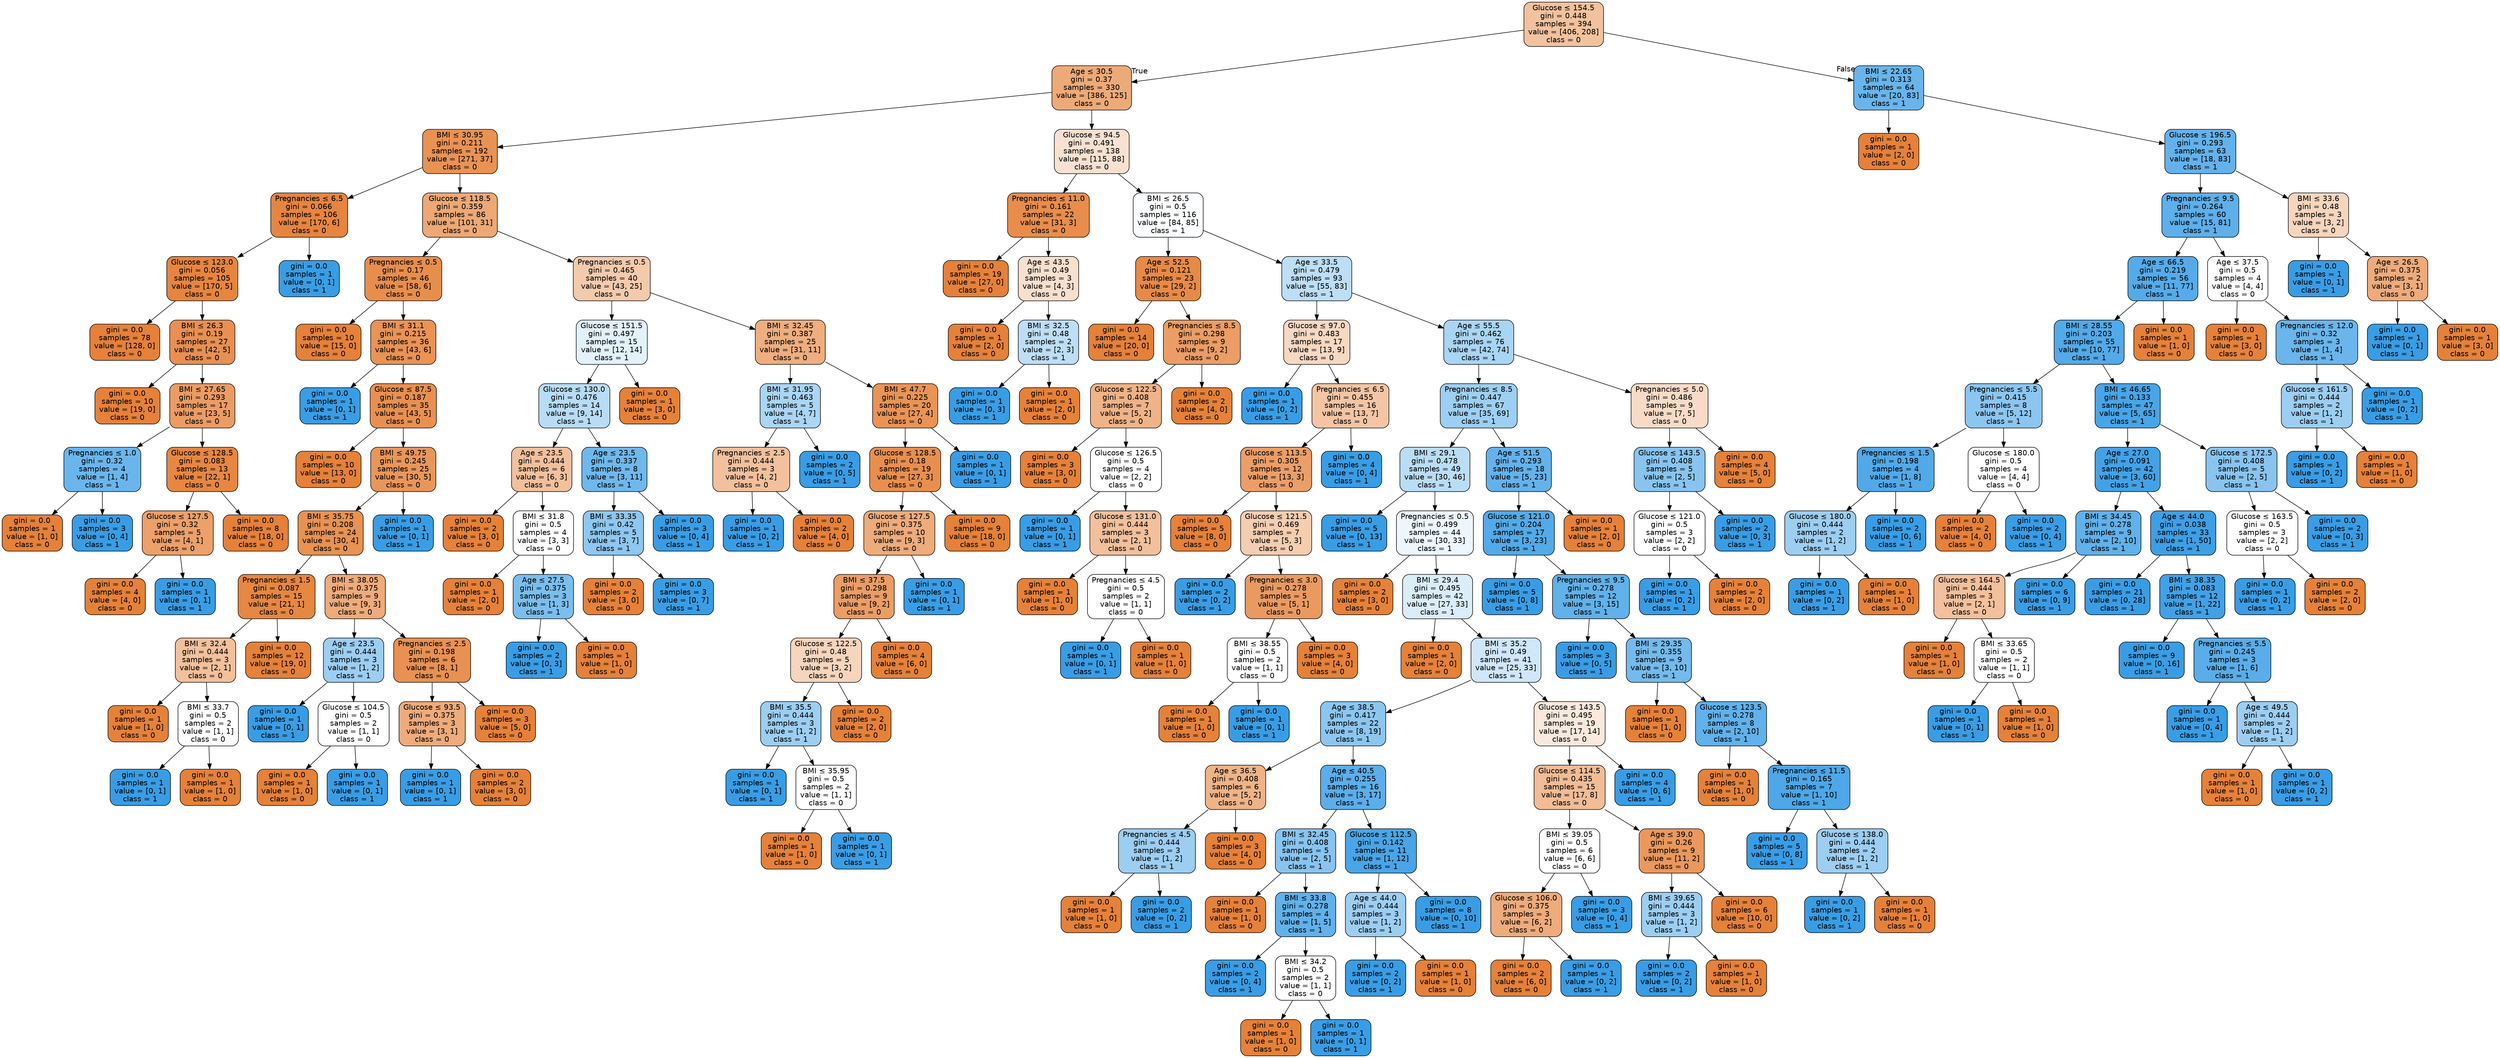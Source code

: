 digraph Tree {
node [shape=box, style="filled, rounded", color="black", fontname="helvetica"] ;
edge [fontname="helvetica"] ;
0 [label=<Glucose &le; 154.5<br/>gini = 0.448<br/>samples = 394<br/>value = [406, 208]<br/>class = 0>, fillcolor="#f2c29e"] ;
1 [label=<Age &le; 30.5<br/>gini = 0.37<br/>samples = 330<br/>value = [386, 125]<br/>class = 0>, fillcolor="#edaa79"] ;
0 -> 1 [labeldistance=2.5, labelangle=45, headlabel="True"] ;
2 [label=<BMI &le; 30.95<br/>gini = 0.211<br/>samples = 192<br/>value = [271, 37]<br/>class = 0>, fillcolor="#e99254"] ;
1 -> 2 ;
3 [label=<Pregnancies &le; 6.5<br/>gini = 0.066<br/>samples = 106<br/>value = [170, 6]<br/>class = 0>, fillcolor="#e68540"] ;
2 -> 3 ;
4 [label=<Glucose &le; 123.0<br/>gini = 0.056<br/>samples = 105<br/>value = [170, 5]<br/>class = 0>, fillcolor="#e6853f"] ;
3 -> 4 ;
5 [label=<gini = 0.0<br/>samples = 78<br/>value = [128, 0]<br/>class = 0>, fillcolor="#e58139"] ;
4 -> 5 ;
6 [label=<BMI &le; 26.3<br/>gini = 0.19<br/>samples = 27<br/>value = [42, 5]<br/>class = 0>, fillcolor="#e89051"] ;
4 -> 6 ;
7 [label=<gini = 0.0<br/>samples = 10<br/>value = [19, 0]<br/>class = 0>, fillcolor="#e58139"] ;
6 -> 7 ;
8 [label=<BMI &le; 27.65<br/>gini = 0.293<br/>samples = 17<br/>value = [23, 5]<br/>class = 0>, fillcolor="#eb9c64"] ;
6 -> 8 ;
9 [label=<Pregnancies &le; 1.0<br/>gini = 0.32<br/>samples = 4<br/>value = [1, 4]<br/>class = 1>, fillcolor="#6ab6ec"] ;
8 -> 9 ;
10 [label=<gini = 0.0<br/>samples = 1<br/>value = [1, 0]<br/>class = 0>, fillcolor="#e58139"] ;
9 -> 10 ;
11 [label=<gini = 0.0<br/>samples = 3<br/>value = [0, 4]<br/>class = 1>, fillcolor="#399de5"] ;
9 -> 11 ;
12 [label=<Glucose &le; 128.5<br/>gini = 0.083<br/>samples = 13<br/>value = [22, 1]<br/>class = 0>, fillcolor="#e68742"] ;
8 -> 12 ;
13 [label=<Glucose &le; 127.5<br/>gini = 0.32<br/>samples = 5<br/>value = [4, 1]<br/>class = 0>, fillcolor="#eca06a"] ;
12 -> 13 ;
14 [label=<gini = 0.0<br/>samples = 4<br/>value = [4, 0]<br/>class = 0>, fillcolor="#e58139"] ;
13 -> 14 ;
15 [label=<gini = 0.0<br/>samples = 1<br/>value = [0, 1]<br/>class = 1>, fillcolor="#399de5"] ;
13 -> 15 ;
16 [label=<gini = 0.0<br/>samples = 8<br/>value = [18, 0]<br/>class = 0>, fillcolor="#e58139"] ;
12 -> 16 ;
17 [label=<gini = 0.0<br/>samples = 1<br/>value = [0, 1]<br/>class = 1>, fillcolor="#399de5"] ;
3 -> 17 ;
18 [label=<Glucose &le; 118.5<br/>gini = 0.359<br/>samples = 86<br/>value = [101, 31]<br/>class = 0>, fillcolor="#eda876"] ;
2 -> 18 ;
19 [label=<Pregnancies &le; 0.5<br/>gini = 0.17<br/>samples = 46<br/>value = [58, 6]<br/>class = 0>, fillcolor="#e88e4d"] ;
18 -> 19 ;
20 [label=<gini = 0.0<br/>samples = 10<br/>value = [15, 0]<br/>class = 0>, fillcolor="#e58139"] ;
19 -> 20 ;
21 [label=<BMI &le; 31.1<br/>gini = 0.215<br/>samples = 36<br/>value = [43, 6]<br/>class = 0>, fillcolor="#e99355"] ;
19 -> 21 ;
22 [label=<gini = 0.0<br/>samples = 1<br/>value = [0, 1]<br/>class = 1>, fillcolor="#399de5"] ;
21 -> 22 ;
23 [label=<Glucose &le; 87.5<br/>gini = 0.187<br/>samples = 35<br/>value = [43, 5]<br/>class = 0>, fillcolor="#e89050"] ;
21 -> 23 ;
24 [label=<gini = 0.0<br/>samples = 10<br/>value = [13, 0]<br/>class = 0>, fillcolor="#e58139"] ;
23 -> 24 ;
25 [label=<BMI &le; 49.75<br/>gini = 0.245<br/>samples = 25<br/>value = [30, 5]<br/>class = 0>, fillcolor="#e9965a"] ;
23 -> 25 ;
26 [label=<BMI &le; 35.75<br/>gini = 0.208<br/>samples = 24<br/>value = [30, 4]<br/>class = 0>, fillcolor="#e89253"] ;
25 -> 26 ;
27 [label=<Pregnancies &le; 1.5<br/>gini = 0.087<br/>samples = 15<br/>value = [21, 1]<br/>class = 0>, fillcolor="#e68742"] ;
26 -> 27 ;
28 [label=<BMI &le; 32.4<br/>gini = 0.444<br/>samples = 3<br/>value = [2, 1]<br/>class = 0>, fillcolor="#f2c09c"] ;
27 -> 28 ;
29 [label=<gini = 0.0<br/>samples = 1<br/>value = [1, 0]<br/>class = 0>, fillcolor="#e58139"] ;
28 -> 29 ;
30 [label=<BMI &le; 33.7<br/>gini = 0.5<br/>samples = 2<br/>value = [1, 1]<br/>class = 0>, fillcolor="#ffffff"] ;
28 -> 30 ;
31 [label=<gini = 0.0<br/>samples = 1<br/>value = [0, 1]<br/>class = 1>, fillcolor="#399de5"] ;
30 -> 31 ;
32 [label=<gini = 0.0<br/>samples = 1<br/>value = [1, 0]<br/>class = 0>, fillcolor="#e58139"] ;
30 -> 32 ;
33 [label=<gini = 0.0<br/>samples = 12<br/>value = [19, 0]<br/>class = 0>, fillcolor="#e58139"] ;
27 -> 33 ;
34 [label=<BMI &le; 38.05<br/>gini = 0.375<br/>samples = 9<br/>value = [9, 3]<br/>class = 0>, fillcolor="#eeab7b"] ;
26 -> 34 ;
35 [label=<Age &le; 23.5<br/>gini = 0.444<br/>samples = 3<br/>value = [1, 2]<br/>class = 1>, fillcolor="#9ccef2"] ;
34 -> 35 ;
36 [label=<gini = 0.0<br/>samples = 1<br/>value = [0, 1]<br/>class = 1>, fillcolor="#399de5"] ;
35 -> 36 ;
37 [label=<Glucose &le; 104.5<br/>gini = 0.5<br/>samples = 2<br/>value = [1, 1]<br/>class = 0>, fillcolor="#ffffff"] ;
35 -> 37 ;
38 [label=<gini = 0.0<br/>samples = 1<br/>value = [1, 0]<br/>class = 0>, fillcolor="#e58139"] ;
37 -> 38 ;
39 [label=<gini = 0.0<br/>samples = 1<br/>value = [0, 1]<br/>class = 1>, fillcolor="#399de5"] ;
37 -> 39 ;
40 [label=<Pregnancies &le; 2.5<br/>gini = 0.198<br/>samples = 6<br/>value = [8, 1]<br/>class = 0>, fillcolor="#e89152"] ;
34 -> 40 ;
41 [label=<Glucose &le; 93.5<br/>gini = 0.375<br/>samples = 3<br/>value = [3, 1]<br/>class = 0>, fillcolor="#eeab7b"] ;
40 -> 41 ;
42 [label=<gini = 0.0<br/>samples = 1<br/>value = [0, 1]<br/>class = 1>, fillcolor="#399de5"] ;
41 -> 42 ;
43 [label=<gini = 0.0<br/>samples = 2<br/>value = [3, 0]<br/>class = 0>, fillcolor="#e58139"] ;
41 -> 43 ;
44 [label=<gini = 0.0<br/>samples = 3<br/>value = [5, 0]<br/>class = 0>, fillcolor="#e58139"] ;
40 -> 44 ;
45 [label=<gini = 0.0<br/>samples = 1<br/>value = [0, 1]<br/>class = 1>, fillcolor="#399de5"] ;
25 -> 45 ;
46 [label=<Pregnancies &le; 0.5<br/>gini = 0.465<br/>samples = 40<br/>value = [43, 25]<br/>class = 0>, fillcolor="#f4caac"] ;
18 -> 46 ;
47 [label=<Glucose &le; 151.5<br/>gini = 0.497<br/>samples = 15<br/>value = [12, 14]<br/>class = 1>, fillcolor="#e3f1fb"] ;
46 -> 47 ;
48 [label=<Glucose &le; 130.0<br/>gini = 0.476<br/>samples = 14<br/>value = [9, 14]<br/>class = 1>, fillcolor="#b8dcf6"] ;
47 -> 48 ;
49 [label=<Age &le; 23.5<br/>gini = 0.444<br/>samples = 6<br/>value = [6, 3]<br/>class = 0>, fillcolor="#f2c09c"] ;
48 -> 49 ;
50 [label=<gini = 0.0<br/>samples = 2<br/>value = [3, 0]<br/>class = 0>, fillcolor="#e58139"] ;
49 -> 50 ;
51 [label=<BMI &le; 31.8<br/>gini = 0.5<br/>samples = 4<br/>value = [3, 3]<br/>class = 0>, fillcolor="#ffffff"] ;
49 -> 51 ;
52 [label=<gini = 0.0<br/>samples = 1<br/>value = [2, 0]<br/>class = 0>, fillcolor="#e58139"] ;
51 -> 52 ;
53 [label=<Age &le; 27.5<br/>gini = 0.375<br/>samples = 3<br/>value = [1, 3]<br/>class = 1>, fillcolor="#7bbeee"] ;
51 -> 53 ;
54 [label=<gini = 0.0<br/>samples = 2<br/>value = [0, 3]<br/>class = 1>, fillcolor="#399de5"] ;
53 -> 54 ;
55 [label=<gini = 0.0<br/>samples = 1<br/>value = [1, 0]<br/>class = 0>, fillcolor="#e58139"] ;
53 -> 55 ;
56 [label=<Age &le; 23.5<br/>gini = 0.337<br/>samples = 8<br/>value = [3, 11]<br/>class = 1>, fillcolor="#6fb8ec"] ;
48 -> 56 ;
57 [label=<BMI &le; 33.35<br/>gini = 0.42<br/>samples = 5<br/>value = [3, 7]<br/>class = 1>, fillcolor="#8ec7f0"] ;
56 -> 57 ;
58 [label=<gini = 0.0<br/>samples = 2<br/>value = [3, 0]<br/>class = 0>, fillcolor="#e58139"] ;
57 -> 58 ;
59 [label=<gini = 0.0<br/>samples = 3<br/>value = [0, 7]<br/>class = 1>, fillcolor="#399de5"] ;
57 -> 59 ;
60 [label=<gini = 0.0<br/>samples = 3<br/>value = [0, 4]<br/>class = 1>, fillcolor="#399de5"] ;
56 -> 60 ;
61 [label=<gini = 0.0<br/>samples = 1<br/>value = [3, 0]<br/>class = 0>, fillcolor="#e58139"] ;
47 -> 61 ;
62 [label=<BMI &le; 32.45<br/>gini = 0.387<br/>samples = 25<br/>value = [31, 11]<br/>class = 0>, fillcolor="#eeae7f"] ;
46 -> 62 ;
63 [label=<BMI &le; 31.95<br/>gini = 0.463<br/>samples = 5<br/>value = [4, 7]<br/>class = 1>, fillcolor="#aad5f4"] ;
62 -> 63 ;
64 [label=<Pregnancies &le; 2.5<br/>gini = 0.444<br/>samples = 3<br/>value = [4, 2]<br/>class = 0>, fillcolor="#f2c09c"] ;
63 -> 64 ;
65 [label=<gini = 0.0<br/>samples = 1<br/>value = [0, 2]<br/>class = 1>, fillcolor="#399de5"] ;
64 -> 65 ;
66 [label=<gini = 0.0<br/>samples = 2<br/>value = [4, 0]<br/>class = 0>, fillcolor="#e58139"] ;
64 -> 66 ;
67 [label=<gini = 0.0<br/>samples = 2<br/>value = [0, 5]<br/>class = 1>, fillcolor="#399de5"] ;
63 -> 67 ;
68 [label=<BMI &le; 47.7<br/>gini = 0.225<br/>samples = 20<br/>value = [27, 4]<br/>class = 0>, fillcolor="#e99456"] ;
62 -> 68 ;
69 [label=<Glucose &le; 128.5<br/>gini = 0.18<br/>samples = 19<br/>value = [27, 3]<br/>class = 0>, fillcolor="#e88f4f"] ;
68 -> 69 ;
70 [label=<Glucose &le; 127.5<br/>gini = 0.375<br/>samples = 10<br/>value = [9, 3]<br/>class = 0>, fillcolor="#eeab7b"] ;
69 -> 70 ;
71 [label=<BMI &le; 37.5<br/>gini = 0.298<br/>samples = 9<br/>value = [9, 2]<br/>class = 0>, fillcolor="#eb9d65"] ;
70 -> 71 ;
72 [label=<Glucose &le; 122.5<br/>gini = 0.48<br/>samples = 5<br/>value = [3, 2]<br/>class = 0>, fillcolor="#f6d5bd"] ;
71 -> 72 ;
73 [label=<BMI &le; 35.5<br/>gini = 0.444<br/>samples = 3<br/>value = [1, 2]<br/>class = 1>, fillcolor="#9ccef2"] ;
72 -> 73 ;
74 [label=<gini = 0.0<br/>samples = 1<br/>value = [0, 1]<br/>class = 1>, fillcolor="#399de5"] ;
73 -> 74 ;
75 [label=<BMI &le; 35.95<br/>gini = 0.5<br/>samples = 2<br/>value = [1, 1]<br/>class = 0>, fillcolor="#ffffff"] ;
73 -> 75 ;
76 [label=<gini = 0.0<br/>samples = 1<br/>value = [1, 0]<br/>class = 0>, fillcolor="#e58139"] ;
75 -> 76 ;
77 [label=<gini = 0.0<br/>samples = 1<br/>value = [0, 1]<br/>class = 1>, fillcolor="#399de5"] ;
75 -> 77 ;
78 [label=<gini = 0.0<br/>samples = 2<br/>value = [2, 0]<br/>class = 0>, fillcolor="#e58139"] ;
72 -> 78 ;
79 [label=<gini = 0.0<br/>samples = 4<br/>value = [6, 0]<br/>class = 0>, fillcolor="#e58139"] ;
71 -> 79 ;
80 [label=<gini = 0.0<br/>samples = 1<br/>value = [0, 1]<br/>class = 1>, fillcolor="#399de5"] ;
70 -> 80 ;
81 [label=<gini = 0.0<br/>samples = 9<br/>value = [18, 0]<br/>class = 0>, fillcolor="#e58139"] ;
69 -> 81 ;
82 [label=<gini = 0.0<br/>samples = 1<br/>value = [0, 1]<br/>class = 1>, fillcolor="#399de5"] ;
68 -> 82 ;
83 [label=<Glucose &le; 94.5<br/>gini = 0.491<br/>samples = 138<br/>value = [115, 88]<br/>class = 0>, fillcolor="#f9e1d1"] ;
1 -> 83 ;
84 [label=<Pregnancies &le; 11.0<br/>gini = 0.161<br/>samples = 22<br/>value = [31, 3]<br/>class = 0>, fillcolor="#e88d4c"] ;
83 -> 84 ;
85 [label=<gini = 0.0<br/>samples = 19<br/>value = [27, 0]<br/>class = 0>, fillcolor="#e58139"] ;
84 -> 85 ;
86 [label=<Age &le; 43.5<br/>gini = 0.49<br/>samples = 3<br/>value = [4, 3]<br/>class = 0>, fillcolor="#f8e0ce"] ;
84 -> 86 ;
87 [label=<gini = 0.0<br/>samples = 1<br/>value = [2, 0]<br/>class = 0>, fillcolor="#e58139"] ;
86 -> 87 ;
88 [label=<BMI &le; 32.5<br/>gini = 0.48<br/>samples = 2<br/>value = [2, 3]<br/>class = 1>, fillcolor="#bddef6"] ;
86 -> 88 ;
89 [label=<gini = 0.0<br/>samples = 1<br/>value = [0, 3]<br/>class = 1>, fillcolor="#399de5"] ;
88 -> 89 ;
90 [label=<gini = 0.0<br/>samples = 1<br/>value = [2, 0]<br/>class = 0>, fillcolor="#e58139"] ;
88 -> 90 ;
91 [label=<BMI &le; 26.5<br/>gini = 0.5<br/>samples = 116<br/>value = [84, 85]<br/>class = 1>, fillcolor="#fdfeff"] ;
83 -> 91 ;
92 [label=<Age &le; 52.5<br/>gini = 0.121<br/>samples = 23<br/>value = [29, 2]<br/>class = 0>, fillcolor="#e78a47"] ;
91 -> 92 ;
93 [label=<gini = 0.0<br/>samples = 14<br/>value = [20, 0]<br/>class = 0>, fillcolor="#e58139"] ;
92 -> 93 ;
94 [label=<Pregnancies &le; 8.5<br/>gini = 0.298<br/>samples = 9<br/>value = [9, 2]<br/>class = 0>, fillcolor="#eb9d65"] ;
92 -> 94 ;
95 [label=<Glucose &le; 122.5<br/>gini = 0.408<br/>samples = 7<br/>value = [5, 2]<br/>class = 0>, fillcolor="#efb388"] ;
94 -> 95 ;
96 [label=<gini = 0.0<br/>samples = 3<br/>value = [3, 0]<br/>class = 0>, fillcolor="#e58139"] ;
95 -> 96 ;
97 [label=<Glucose &le; 126.5<br/>gini = 0.5<br/>samples = 4<br/>value = [2, 2]<br/>class = 0>, fillcolor="#ffffff"] ;
95 -> 97 ;
98 [label=<gini = 0.0<br/>samples = 1<br/>value = [0, 1]<br/>class = 1>, fillcolor="#399de5"] ;
97 -> 98 ;
99 [label=<Glucose &le; 131.0<br/>gini = 0.444<br/>samples = 3<br/>value = [2, 1]<br/>class = 0>, fillcolor="#f2c09c"] ;
97 -> 99 ;
100 [label=<gini = 0.0<br/>samples = 1<br/>value = [1, 0]<br/>class = 0>, fillcolor="#e58139"] ;
99 -> 100 ;
101 [label=<Pregnancies &le; 4.5<br/>gini = 0.5<br/>samples = 2<br/>value = [1, 1]<br/>class = 0>, fillcolor="#ffffff"] ;
99 -> 101 ;
102 [label=<gini = 0.0<br/>samples = 1<br/>value = [0, 1]<br/>class = 1>, fillcolor="#399de5"] ;
101 -> 102 ;
103 [label=<gini = 0.0<br/>samples = 1<br/>value = [1, 0]<br/>class = 0>, fillcolor="#e58139"] ;
101 -> 103 ;
104 [label=<gini = 0.0<br/>samples = 2<br/>value = [4, 0]<br/>class = 0>, fillcolor="#e58139"] ;
94 -> 104 ;
105 [label=<Age &le; 33.5<br/>gini = 0.479<br/>samples = 93<br/>value = [55, 83]<br/>class = 1>, fillcolor="#bcdef6"] ;
91 -> 105 ;
106 [label=<Glucose &le; 97.0<br/>gini = 0.483<br/>samples = 17<br/>value = [13, 9]<br/>class = 0>, fillcolor="#f7d8c2"] ;
105 -> 106 ;
107 [label=<gini = 0.0<br/>samples = 1<br/>value = [0, 2]<br/>class = 1>, fillcolor="#399de5"] ;
106 -> 107 ;
108 [label=<Pregnancies &le; 6.5<br/>gini = 0.455<br/>samples = 16<br/>value = [13, 7]<br/>class = 0>, fillcolor="#f3c5a4"] ;
106 -> 108 ;
109 [label=<Glucose &le; 113.5<br/>gini = 0.305<br/>samples = 12<br/>value = [13, 3]<br/>class = 0>, fillcolor="#eb9e67"] ;
108 -> 109 ;
110 [label=<gini = 0.0<br/>samples = 5<br/>value = [8, 0]<br/>class = 0>, fillcolor="#e58139"] ;
109 -> 110 ;
111 [label=<Glucose &le; 121.5<br/>gini = 0.469<br/>samples = 7<br/>value = [5, 3]<br/>class = 0>, fillcolor="#f5cdb0"] ;
109 -> 111 ;
112 [label=<gini = 0.0<br/>samples = 2<br/>value = [0, 2]<br/>class = 1>, fillcolor="#399de5"] ;
111 -> 112 ;
113 [label=<Pregnancies &le; 3.0<br/>gini = 0.278<br/>samples = 5<br/>value = [5, 1]<br/>class = 0>, fillcolor="#ea9a61"] ;
111 -> 113 ;
114 [label=<BMI &le; 38.55<br/>gini = 0.5<br/>samples = 2<br/>value = [1, 1]<br/>class = 0>, fillcolor="#ffffff"] ;
113 -> 114 ;
115 [label=<gini = 0.0<br/>samples = 1<br/>value = [1, 0]<br/>class = 0>, fillcolor="#e58139"] ;
114 -> 115 ;
116 [label=<gini = 0.0<br/>samples = 1<br/>value = [0, 1]<br/>class = 1>, fillcolor="#399de5"] ;
114 -> 116 ;
117 [label=<gini = 0.0<br/>samples = 3<br/>value = [4, 0]<br/>class = 0>, fillcolor="#e58139"] ;
113 -> 117 ;
118 [label=<gini = 0.0<br/>samples = 4<br/>value = [0, 4]<br/>class = 1>, fillcolor="#399de5"] ;
108 -> 118 ;
119 [label=<Age &le; 55.5<br/>gini = 0.462<br/>samples = 76<br/>value = [42, 74]<br/>class = 1>, fillcolor="#a9d5f4"] ;
105 -> 119 ;
120 [label=<Pregnancies &le; 8.5<br/>gini = 0.447<br/>samples = 67<br/>value = [35, 69]<br/>class = 1>, fillcolor="#9dcff2"] ;
119 -> 120 ;
121 [label=<BMI &le; 29.1<br/>gini = 0.478<br/>samples = 49<br/>value = [30, 46]<br/>class = 1>, fillcolor="#baddf6"] ;
120 -> 121 ;
122 [label=<gini = 0.0<br/>samples = 5<br/>value = [0, 13]<br/>class = 1>, fillcolor="#399de5"] ;
121 -> 122 ;
123 [label=<Pregnancies &le; 0.5<br/>gini = 0.499<br/>samples = 44<br/>value = [30, 33]<br/>class = 1>, fillcolor="#edf6fd"] ;
121 -> 123 ;
124 [label=<gini = 0.0<br/>samples = 2<br/>value = [3, 0]<br/>class = 0>, fillcolor="#e58139"] ;
123 -> 124 ;
125 [label=<BMI &le; 29.4<br/>gini = 0.495<br/>samples = 42<br/>value = [27, 33]<br/>class = 1>, fillcolor="#dbedfa"] ;
123 -> 125 ;
126 [label=<gini = 0.0<br/>samples = 1<br/>value = [2, 0]<br/>class = 0>, fillcolor="#e58139"] ;
125 -> 126 ;
127 [label=<BMI &le; 35.2<br/>gini = 0.49<br/>samples = 41<br/>value = [25, 33]<br/>class = 1>, fillcolor="#cfe7f9"] ;
125 -> 127 ;
128 [label=<Age &le; 38.5<br/>gini = 0.417<br/>samples = 22<br/>value = [8, 19]<br/>class = 1>, fillcolor="#8cc6f0"] ;
127 -> 128 ;
129 [label=<Age &le; 36.5<br/>gini = 0.408<br/>samples = 6<br/>value = [5, 2]<br/>class = 0>, fillcolor="#efb388"] ;
128 -> 129 ;
130 [label=<Pregnancies &le; 4.5<br/>gini = 0.444<br/>samples = 3<br/>value = [1, 2]<br/>class = 1>, fillcolor="#9ccef2"] ;
129 -> 130 ;
131 [label=<gini = 0.0<br/>samples = 1<br/>value = [1, 0]<br/>class = 0>, fillcolor="#e58139"] ;
130 -> 131 ;
132 [label=<gini = 0.0<br/>samples = 2<br/>value = [0, 2]<br/>class = 1>, fillcolor="#399de5"] ;
130 -> 132 ;
133 [label=<gini = 0.0<br/>samples = 3<br/>value = [4, 0]<br/>class = 0>, fillcolor="#e58139"] ;
129 -> 133 ;
134 [label=<Age &le; 40.5<br/>gini = 0.255<br/>samples = 16<br/>value = [3, 17]<br/>class = 1>, fillcolor="#5caeea"] ;
128 -> 134 ;
135 [label=<BMI &le; 32.45<br/>gini = 0.408<br/>samples = 5<br/>value = [2, 5]<br/>class = 1>, fillcolor="#88c4ef"] ;
134 -> 135 ;
136 [label=<gini = 0.0<br/>samples = 1<br/>value = [1, 0]<br/>class = 0>, fillcolor="#e58139"] ;
135 -> 136 ;
137 [label=<BMI &le; 33.8<br/>gini = 0.278<br/>samples = 4<br/>value = [1, 5]<br/>class = 1>, fillcolor="#61b1ea"] ;
135 -> 137 ;
138 [label=<gini = 0.0<br/>samples = 2<br/>value = [0, 4]<br/>class = 1>, fillcolor="#399de5"] ;
137 -> 138 ;
139 [label=<BMI &le; 34.2<br/>gini = 0.5<br/>samples = 2<br/>value = [1, 1]<br/>class = 0>, fillcolor="#ffffff"] ;
137 -> 139 ;
140 [label=<gini = 0.0<br/>samples = 1<br/>value = [1, 0]<br/>class = 0>, fillcolor="#e58139"] ;
139 -> 140 ;
141 [label=<gini = 0.0<br/>samples = 1<br/>value = [0, 1]<br/>class = 1>, fillcolor="#399de5"] ;
139 -> 141 ;
142 [label=<Glucose &le; 112.5<br/>gini = 0.142<br/>samples = 11<br/>value = [1, 12]<br/>class = 1>, fillcolor="#49a5e7"] ;
134 -> 142 ;
143 [label=<Age &le; 44.0<br/>gini = 0.444<br/>samples = 3<br/>value = [1, 2]<br/>class = 1>, fillcolor="#9ccef2"] ;
142 -> 143 ;
144 [label=<gini = 0.0<br/>samples = 2<br/>value = [0, 2]<br/>class = 1>, fillcolor="#399de5"] ;
143 -> 144 ;
145 [label=<gini = 0.0<br/>samples = 1<br/>value = [1, 0]<br/>class = 0>, fillcolor="#e58139"] ;
143 -> 145 ;
146 [label=<gini = 0.0<br/>samples = 8<br/>value = [0, 10]<br/>class = 1>, fillcolor="#399de5"] ;
142 -> 146 ;
147 [label=<Glucose &le; 143.5<br/>gini = 0.495<br/>samples = 19<br/>value = [17, 14]<br/>class = 0>, fillcolor="#fae9dc"] ;
127 -> 147 ;
148 [label=<Glucose &le; 114.5<br/>gini = 0.435<br/>samples = 15<br/>value = [17, 8]<br/>class = 0>, fillcolor="#f1bc96"] ;
147 -> 148 ;
149 [label=<BMI &le; 39.05<br/>gini = 0.5<br/>samples = 6<br/>value = [6, 6]<br/>class = 0>, fillcolor="#ffffff"] ;
148 -> 149 ;
150 [label=<Glucose &le; 106.0<br/>gini = 0.375<br/>samples = 3<br/>value = [6, 2]<br/>class = 0>, fillcolor="#eeab7b"] ;
149 -> 150 ;
151 [label=<gini = 0.0<br/>samples = 2<br/>value = [6, 0]<br/>class = 0>, fillcolor="#e58139"] ;
150 -> 151 ;
152 [label=<gini = 0.0<br/>samples = 1<br/>value = [0, 2]<br/>class = 1>, fillcolor="#399de5"] ;
150 -> 152 ;
153 [label=<gini = 0.0<br/>samples = 3<br/>value = [0, 4]<br/>class = 1>, fillcolor="#399de5"] ;
149 -> 153 ;
154 [label=<Age &le; 39.0<br/>gini = 0.26<br/>samples = 9<br/>value = [11, 2]<br/>class = 0>, fillcolor="#ea985d"] ;
148 -> 154 ;
155 [label=<BMI &le; 39.65<br/>gini = 0.444<br/>samples = 3<br/>value = [1, 2]<br/>class = 1>, fillcolor="#9ccef2"] ;
154 -> 155 ;
156 [label=<gini = 0.0<br/>samples = 2<br/>value = [0, 2]<br/>class = 1>, fillcolor="#399de5"] ;
155 -> 156 ;
157 [label=<gini = 0.0<br/>samples = 1<br/>value = [1, 0]<br/>class = 0>, fillcolor="#e58139"] ;
155 -> 157 ;
158 [label=<gini = 0.0<br/>samples = 6<br/>value = [10, 0]<br/>class = 0>, fillcolor="#e58139"] ;
154 -> 158 ;
159 [label=<gini = 0.0<br/>samples = 4<br/>value = [0, 6]<br/>class = 1>, fillcolor="#399de5"] ;
147 -> 159 ;
160 [label=<Age &le; 51.5<br/>gini = 0.293<br/>samples = 18<br/>value = [5, 23]<br/>class = 1>, fillcolor="#64b2eb"] ;
120 -> 160 ;
161 [label=<Glucose &le; 121.0<br/>gini = 0.204<br/>samples = 17<br/>value = [3, 23]<br/>class = 1>, fillcolor="#53aae8"] ;
160 -> 161 ;
162 [label=<gini = 0.0<br/>samples = 5<br/>value = [0, 8]<br/>class = 1>, fillcolor="#399de5"] ;
161 -> 162 ;
163 [label=<Pregnancies &le; 9.5<br/>gini = 0.278<br/>samples = 12<br/>value = [3, 15]<br/>class = 1>, fillcolor="#61b1ea"] ;
161 -> 163 ;
164 [label=<gini = 0.0<br/>samples = 3<br/>value = [0, 5]<br/>class = 1>, fillcolor="#399de5"] ;
163 -> 164 ;
165 [label=<BMI &le; 29.35<br/>gini = 0.355<br/>samples = 9<br/>value = [3, 10]<br/>class = 1>, fillcolor="#74baed"] ;
163 -> 165 ;
166 [label=<gini = 0.0<br/>samples = 1<br/>value = [1, 0]<br/>class = 0>, fillcolor="#e58139"] ;
165 -> 166 ;
167 [label=<Glucose &le; 123.5<br/>gini = 0.278<br/>samples = 8<br/>value = [2, 10]<br/>class = 1>, fillcolor="#61b1ea"] ;
165 -> 167 ;
168 [label=<gini = 0.0<br/>samples = 1<br/>value = [1, 0]<br/>class = 0>, fillcolor="#e58139"] ;
167 -> 168 ;
169 [label=<Pregnancies &le; 11.5<br/>gini = 0.165<br/>samples = 7<br/>value = [1, 10]<br/>class = 1>, fillcolor="#4da7e8"] ;
167 -> 169 ;
170 [label=<gini = 0.0<br/>samples = 5<br/>value = [0, 8]<br/>class = 1>, fillcolor="#399de5"] ;
169 -> 170 ;
171 [label=<Glucose &le; 138.0<br/>gini = 0.444<br/>samples = 2<br/>value = [1, 2]<br/>class = 1>, fillcolor="#9ccef2"] ;
169 -> 171 ;
172 [label=<gini = 0.0<br/>samples = 1<br/>value = [0, 2]<br/>class = 1>, fillcolor="#399de5"] ;
171 -> 172 ;
173 [label=<gini = 0.0<br/>samples = 1<br/>value = [1, 0]<br/>class = 0>, fillcolor="#e58139"] ;
171 -> 173 ;
174 [label=<gini = 0.0<br/>samples = 1<br/>value = [2, 0]<br/>class = 0>, fillcolor="#e58139"] ;
160 -> 174 ;
175 [label=<Pregnancies &le; 5.0<br/>gini = 0.486<br/>samples = 9<br/>value = [7, 5]<br/>class = 0>, fillcolor="#f8dbc6"] ;
119 -> 175 ;
176 [label=<Glucose &le; 143.5<br/>gini = 0.408<br/>samples = 5<br/>value = [2, 5]<br/>class = 1>, fillcolor="#88c4ef"] ;
175 -> 176 ;
177 [label=<Glucose &le; 121.0<br/>gini = 0.5<br/>samples = 3<br/>value = [2, 2]<br/>class = 0>, fillcolor="#ffffff"] ;
176 -> 177 ;
178 [label=<gini = 0.0<br/>samples = 1<br/>value = [0, 2]<br/>class = 1>, fillcolor="#399de5"] ;
177 -> 178 ;
179 [label=<gini = 0.0<br/>samples = 2<br/>value = [2, 0]<br/>class = 0>, fillcolor="#e58139"] ;
177 -> 179 ;
180 [label=<gini = 0.0<br/>samples = 2<br/>value = [0, 3]<br/>class = 1>, fillcolor="#399de5"] ;
176 -> 180 ;
181 [label=<gini = 0.0<br/>samples = 4<br/>value = [5, 0]<br/>class = 0>, fillcolor="#e58139"] ;
175 -> 181 ;
182 [label=<BMI &le; 22.65<br/>gini = 0.313<br/>samples = 64<br/>value = [20, 83]<br/>class = 1>, fillcolor="#69b5eb"] ;
0 -> 182 [labeldistance=2.5, labelangle=-45, headlabel="False"] ;
183 [label=<gini = 0.0<br/>samples = 1<br/>value = [2, 0]<br/>class = 0>, fillcolor="#e58139"] ;
182 -> 183 ;
184 [label=<Glucose &le; 196.5<br/>gini = 0.293<br/>samples = 63<br/>value = [18, 83]<br/>class = 1>, fillcolor="#64b2eb"] ;
182 -> 184 ;
185 [label=<Pregnancies &le; 9.5<br/>gini = 0.264<br/>samples = 60<br/>value = [15, 81]<br/>class = 1>, fillcolor="#5eafea"] ;
184 -> 185 ;
186 [label=<Age &le; 66.5<br/>gini = 0.219<br/>samples = 56<br/>value = [11, 77]<br/>class = 1>, fillcolor="#55abe9"] ;
185 -> 186 ;
187 [label=<BMI &le; 28.55<br/>gini = 0.203<br/>samples = 55<br/>value = [10, 77]<br/>class = 1>, fillcolor="#53aae8"] ;
186 -> 187 ;
188 [label=<Pregnancies &le; 5.5<br/>gini = 0.415<br/>samples = 8<br/>value = [5, 12]<br/>class = 1>, fillcolor="#8bc6f0"] ;
187 -> 188 ;
189 [label=<Pregnancies &le; 1.5<br/>gini = 0.198<br/>samples = 4<br/>value = [1, 8]<br/>class = 1>, fillcolor="#52a9e8"] ;
188 -> 189 ;
190 [label=<Glucose &le; 180.0<br/>gini = 0.444<br/>samples = 2<br/>value = [1, 2]<br/>class = 1>, fillcolor="#9ccef2"] ;
189 -> 190 ;
191 [label=<gini = 0.0<br/>samples = 1<br/>value = [0, 2]<br/>class = 1>, fillcolor="#399de5"] ;
190 -> 191 ;
192 [label=<gini = 0.0<br/>samples = 1<br/>value = [1, 0]<br/>class = 0>, fillcolor="#e58139"] ;
190 -> 192 ;
193 [label=<gini = 0.0<br/>samples = 2<br/>value = [0, 6]<br/>class = 1>, fillcolor="#399de5"] ;
189 -> 193 ;
194 [label=<Glucose &le; 180.0<br/>gini = 0.5<br/>samples = 4<br/>value = [4, 4]<br/>class = 0>, fillcolor="#ffffff"] ;
188 -> 194 ;
195 [label=<gini = 0.0<br/>samples = 2<br/>value = [4, 0]<br/>class = 0>, fillcolor="#e58139"] ;
194 -> 195 ;
196 [label=<gini = 0.0<br/>samples = 2<br/>value = [0, 4]<br/>class = 1>, fillcolor="#399de5"] ;
194 -> 196 ;
197 [label=<BMI &le; 46.65<br/>gini = 0.133<br/>samples = 47<br/>value = [5, 65]<br/>class = 1>, fillcolor="#48a5e7"] ;
187 -> 197 ;
198 [label=<Age &le; 27.0<br/>gini = 0.091<br/>samples = 42<br/>value = [3, 60]<br/>class = 1>, fillcolor="#43a2e6"] ;
197 -> 198 ;
199 [label=<BMI &le; 34.45<br/>gini = 0.278<br/>samples = 9<br/>value = [2, 10]<br/>class = 1>, fillcolor="#61b1ea"] ;
198 -> 199 ;
200 [label=<Glucose &le; 164.5<br/>gini = 0.444<br/>samples = 3<br/>value = [2, 1]<br/>class = 0>, fillcolor="#f2c09c"] ;
199 -> 200 ;
201 [label=<gini = 0.0<br/>samples = 1<br/>value = [1, 0]<br/>class = 0>, fillcolor="#e58139"] ;
200 -> 201 ;
202 [label=<BMI &le; 33.65<br/>gini = 0.5<br/>samples = 2<br/>value = [1, 1]<br/>class = 0>, fillcolor="#ffffff"] ;
200 -> 202 ;
203 [label=<gini = 0.0<br/>samples = 1<br/>value = [0, 1]<br/>class = 1>, fillcolor="#399de5"] ;
202 -> 203 ;
204 [label=<gini = 0.0<br/>samples = 1<br/>value = [1, 0]<br/>class = 0>, fillcolor="#e58139"] ;
202 -> 204 ;
205 [label=<gini = 0.0<br/>samples = 6<br/>value = [0, 9]<br/>class = 1>, fillcolor="#399de5"] ;
199 -> 205 ;
206 [label=<Age &le; 44.0<br/>gini = 0.038<br/>samples = 33<br/>value = [1, 50]<br/>class = 1>, fillcolor="#3d9fe6"] ;
198 -> 206 ;
207 [label=<gini = 0.0<br/>samples = 21<br/>value = [0, 28]<br/>class = 1>, fillcolor="#399de5"] ;
206 -> 207 ;
208 [label=<BMI &le; 38.35<br/>gini = 0.083<br/>samples = 12<br/>value = [1, 22]<br/>class = 1>, fillcolor="#42a1e6"] ;
206 -> 208 ;
209 [label=<gini = 0.0<br/>samples = 9<br/>value = [0, 16]<br/>class = 1>, fillcolor="#399de5"] ;
208 -> 209 ;
210 [label=<Pregnancies &le; 5.5<br/>gini = 0.245<br/>samples = 3<br/>value = [1, 6]<br/>class = 1>, fillcolor="#5aade9"] ;
208 -> 210 ;
211 [label=<gini = 0.0<br/>samples = 1<br/>value = [0, 4]<br/>class = 1>, fillcolor="#399de5"] ;
210 -> 211 ;
212 [label=<Age &le; 49.5<br/>gini = 0.444<br/>samples = 2<br/>value = [1, 2]<br/>class = 1>, fillcolor="#9ccef2"] ;
210 -> 212 ;
213 [label=<gini = 0.0<br/>samples = 1<br/>value = [1, 0]<br/>class = 0>, fillcolor="#e58139"] ;
212 -> 213 ;
214 [label=<gini = 0.0<br/>samples = 1<br/>value = [0, 2]<br/>class = 1>, fillcolor="#399de5"] ;
212 -> 214 ;
215 [label=<Glucose &le; 172.5<br/>gini = 0.408<br/>samples = 5<br/>value = [2, 5]<br/>class = 1>, fillcolor="#88c4ef"] ;
197 -> 215 ;
216 [label=<Glucose &le; 163.5<br/>gini = 0.5<br/>samples = 3<br/>value = [2, 2]<br/>class = 0>, fillcolor="#ffffff"] ;
215 -> 216 ;
217 [label=<gini = 0.0<br/>samples = 1<br/>value = [0, 2]<br/>class = 1>, fillcolor="#399de5"] ;
216 -> 217 ;
218 [label=<gini = 0.0<br/>samples = 2<br/>value = [2, 0]<br/>class = 0>, fillcolor="#e58139"] ;
216 -> 218 ;
219 [label=<gini = 0.0<br/>samples = 2<br/>value = [0, 3]<br/>class = 1>, fillcolor="#399de5"] ;
215 -> 219 ;
220 [label=<gini = 0.0<br/>samples = 1<br/>value = [1, 0]<br/>class = 0>, fillcolor="#e58139"] ;
186 -> 220 ;
221 [label=<Age &le; 37.5<br/>gini = 0.5<br/>samples = 4<br/>value = [4, 4]<br/>class = 0>, fillcolor="#ffffff"] ;
185 -> 221 ;
222 [label=<gini = 0.0<br/>samples = 1<br/>value = [3, 0]<br/>class = 0>, fillcolor="#e58139"] ;
221 -> 222 ;
223 [label=<Pregnancies &le; 12.0<br/>gini = 0.32<br/>samples = 3<br/>value = [1, 4]<br/>class = 1>, fillcolor="#6ab6ec"] ;
221 -> 223 ;
224 [label=<Glucose &le; 161.5<br/>gini = 0.444<br/>samples = 2<br/>value = [1, 2]<br/>class = 1>, fillcolor="#9ccef2"] ;
223 -> 224 ;
225 [label=<gini = 0.0<br/>samples = 1<br/>value = [0, 2]<br/>class = 1>, fillcolor="#399de5"] ;
224 -> 225 ;
226 [label=<gini = 0.0<br/>samples = 1<br/>value = [1, 0]<br/>class = 0>, fillcolor="#e58139"] ;
224 -> 226 ;
227 [label=<gini = 0.0<br/>samples = 1<br/>value = [0, 2]<br/>class = 1>, fillcolor="#399de5"] ;
223 -> 227 ;
228 [label=<BMI &le; 33.6<br/>gini = 0.48<br/>samples = 3<br/>value = [3, 2]<br/>class = 0>, fillcolor="#f6d5bd"] ;
184 -> 228 ;
229 [label=<gini = 0.0<br/>samples = 1<br/>value = [0, 1]<br/>class = 1>, fillcolor="#399de5"] ;
228 -> 229 ;
230 [label=<Age &le; 26.5<br/>gini = 0.375<br/>samples = 2<br/>value = [3, 1]<br/>class = 0>, fillcolor="#eeab7b"] ;
228 -> 230 ;
231 [label=<gini = 0.0<br/>samples = 1<br/>value = [0, 1]<br/>class = 1>, fillcolor="#399de5"] ;
230 -> 231 ;
232 [label=<gini = 0.0<br/>samples = 1<br/>value = [3, 0]<br/>class = 0>, fillcolor="#e58139"] ;
230 -> 232 ;
}